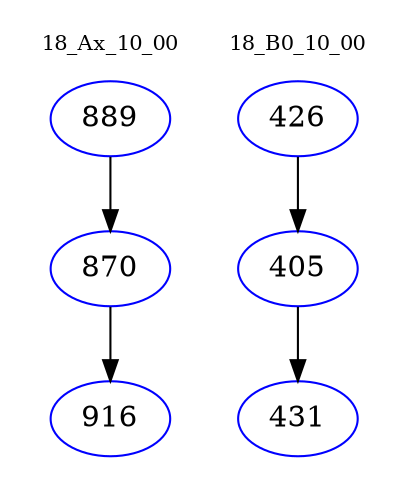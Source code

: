 digraph{
subgraph cluster_0 {
color = white
label = "18_Ax_10_00";
fontsize=10;
T0_889 [label="889", color="blue"]
T0_889 -> T0_870 [color="black"]
T0_870 [label="870", color="blue"]
T0_870 -> T0_916 [color="black"]
T0_916 [label="916", color="blue"]
}
subgraph cluster_1 {
color = white
label = "18_B0_10_00";
fontsize=10;
T1_426 [label="426", color="blue"]
T1_426 -> T1_405 [color="black"]
T1_405 [label="405", color="blue"]
T1_405 -> T1_431 [color="black"]
T1_431 [label="431", color="blue"]
}
}
